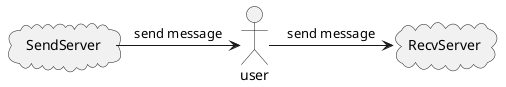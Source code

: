 @startuml blueprint

Actor user

cloud SendServer
cloud RecvServer

SendServer -> user: send message
user -> RecvServer: send message



@enduml